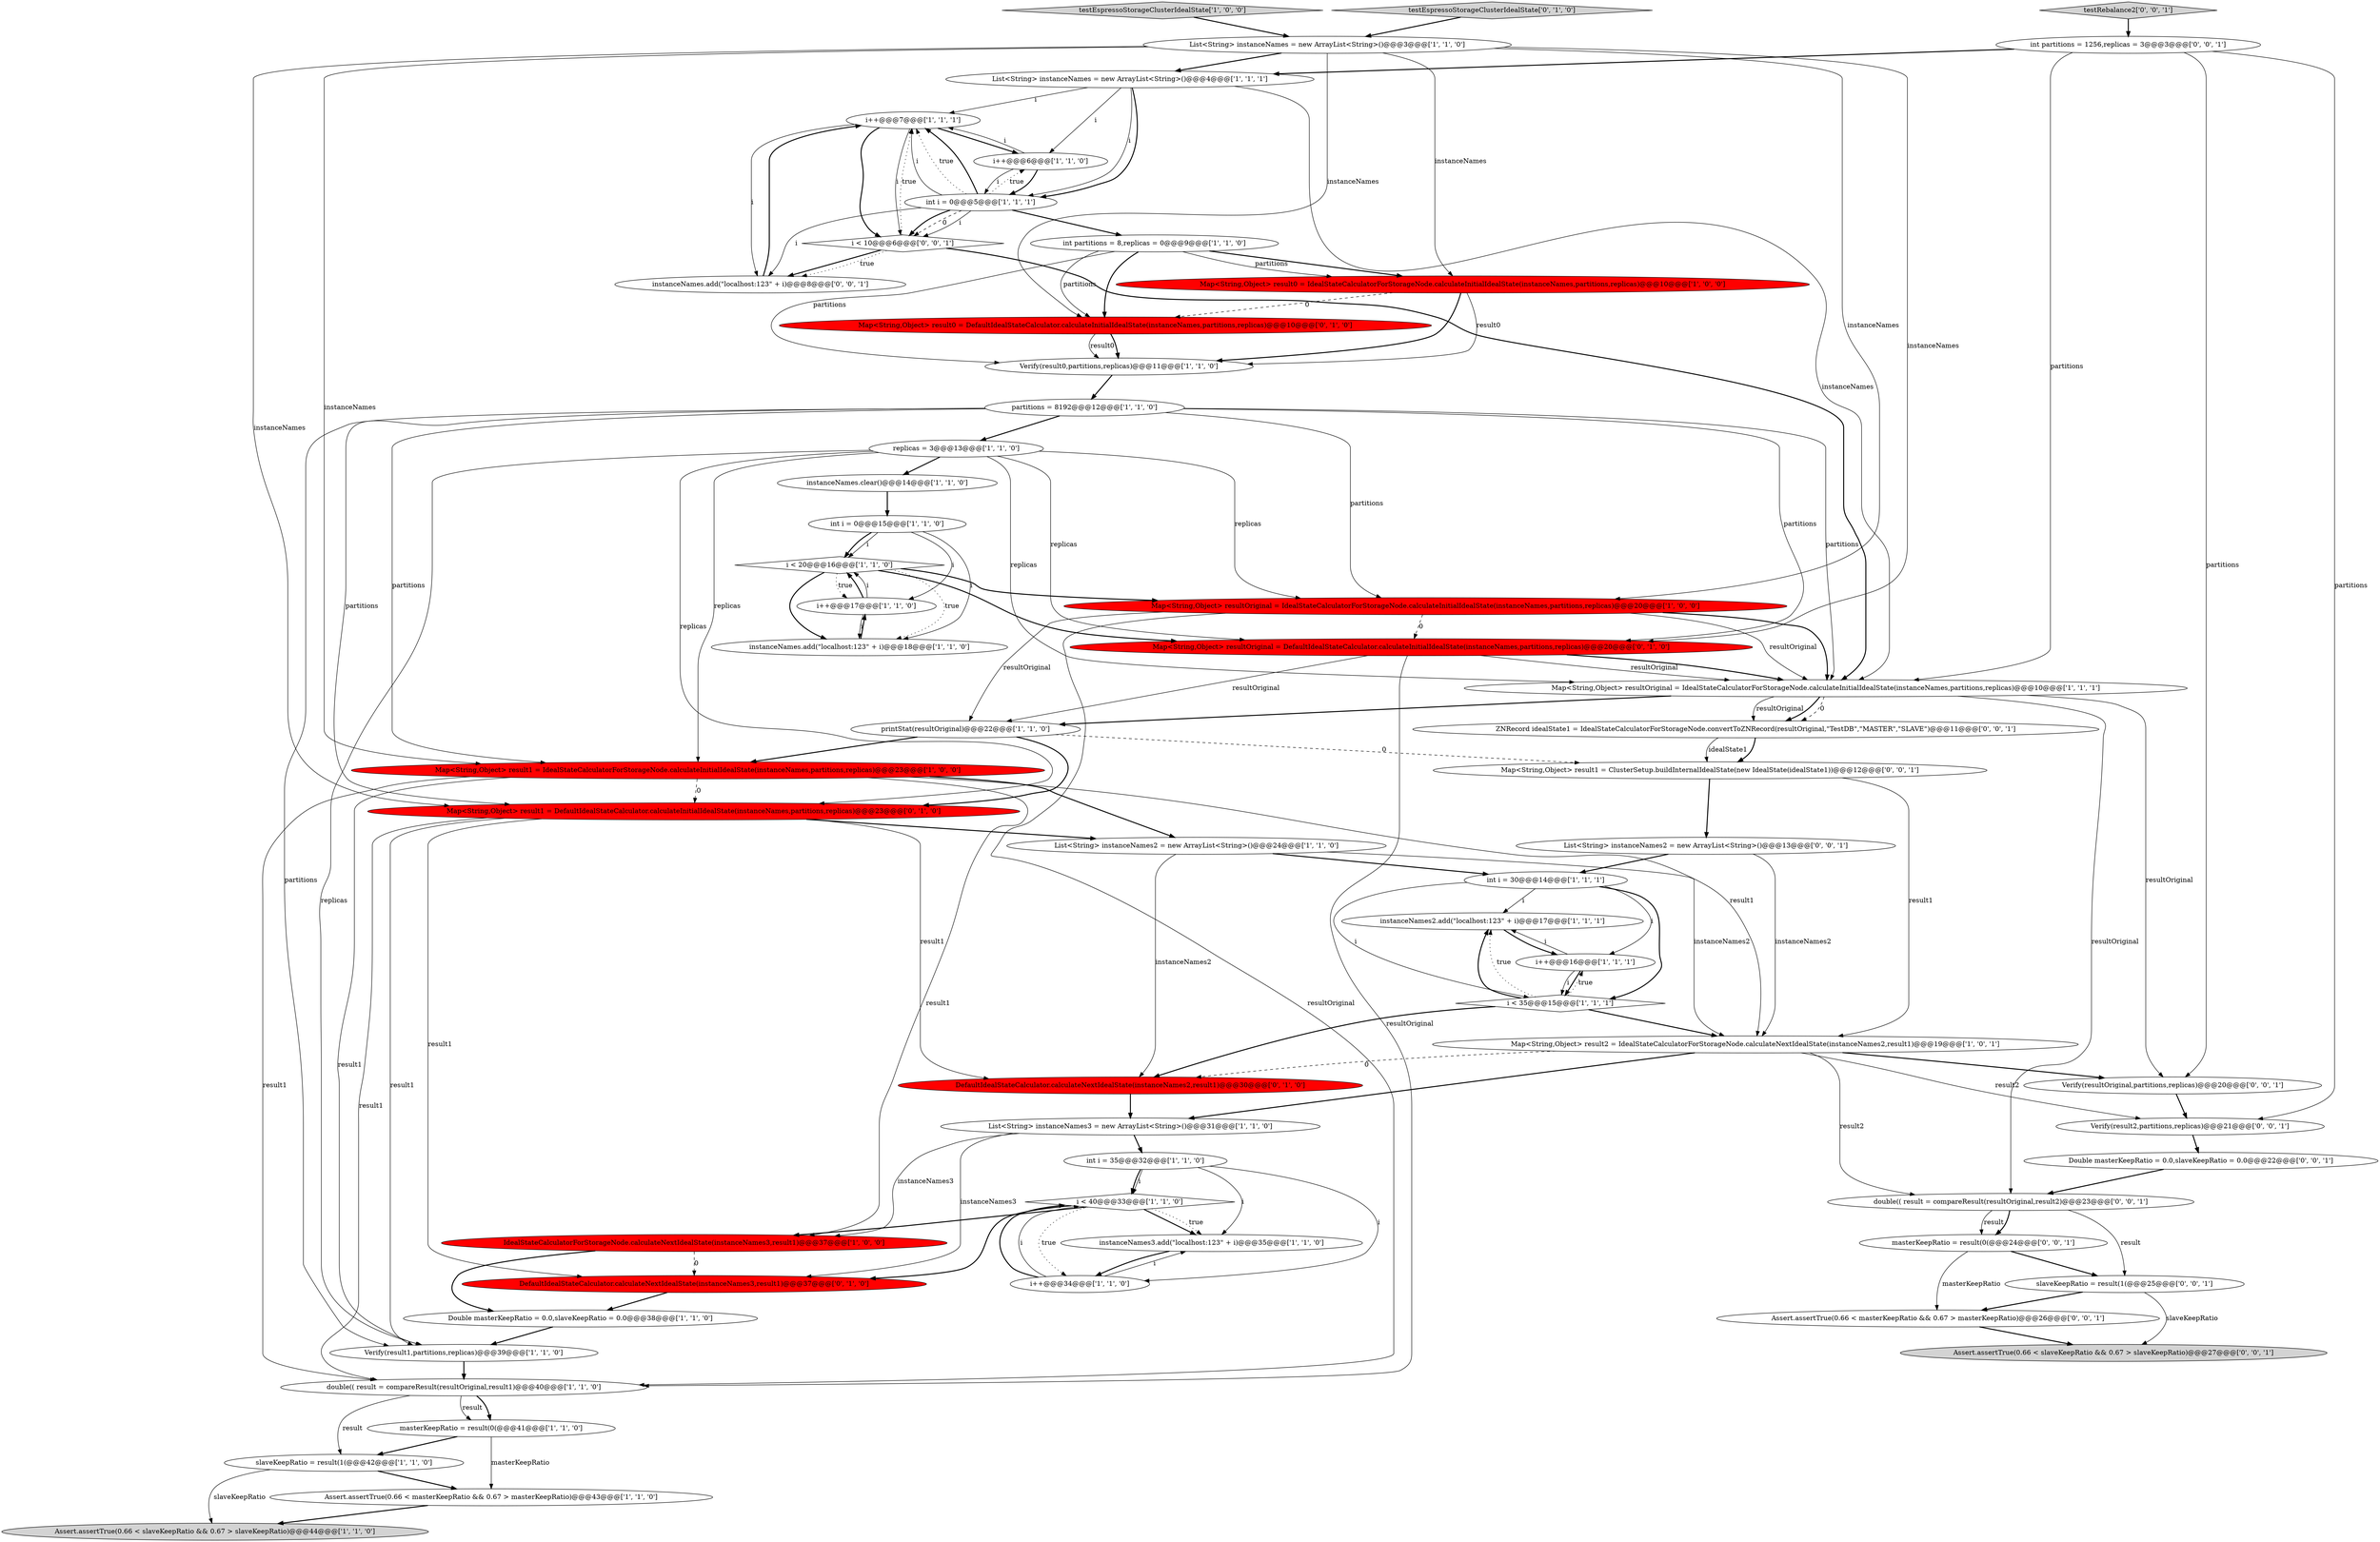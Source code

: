 digraph {
34 [style = filled, label = "Verify(result1,partitions,replicas)@@@39@@@['1', '1', '0']", fillcolor = white, shape = ellipse image = "AAA0AAABBB1BBB"];
4 [style = filled, label = "i++@@@7@@@['1', '1', '1']", fillcolor = white, shape = ellipse image = "AAA0AAABBB1BBB"];
18 [style = filled, label = "IdealStateCalculatorForStorageNode.calculateNextIdealState(instanceNames3,result1)@@@37@@@['1', '0', '0']", fillcolor = red, shape = ellipse image = "AAA1AAABBB1BBB"];
10 [style = filled, label = "i < 20@@@16@@@['1', '1', '0']", fillcolor = white, shape = diamond image = "AAA0AAABBB1BBB"];
0 [style = filled, label = "Map<String,Object> result2 = IdealStateCalculatorForStorageNode.calculateNextIdealState(instanceNames2,result1)@@@19@@@['1', '0', '1']", fillcolor = white, shape = ellipse image = "AAA0AAABBB1BBB"];
27 [style = filled, label = "slaveKeepRatio = result(1(@@@42@@@['1', '1', '0']", fillcolor = white, shape = ellipse image = "AAA0AAABBB1BBB"];
24 [style = filled, label = "i < 40@@@33@@@['1', '1', '0']", fillcolor = white, shape = diamond image = "AAA0AAABBB1BBB"];
15 [style = filled, label = "i++@@@17@@@['1', '1', '0']", fillcolor = white, shape = ellipse image = "AAA0AAABBB1BBB"];
16 [style = filled, label = "int i = 0@@@5@@@['1', '1', '1']", fillcolor = white, shape = ellipse image = "AAA0AAABBB1BBB"];
28 [style = filled, label = "Map<String,Object> result1 = IdealStateCalculatorForStorageNode.calculateInitialIdealState(instanceNames,partitions,replicas)@@@23@@@['1', '0', '0']", fillcolor = red, shape = ellipse image = "AAA1AAABBB1BBB"];
31 [style = filled, label = "int i = 0@@@15@@@['1', '1', '0']", fillcolor = white, shape = ellipse image = "AAA0AAABBB1BBB"];
51 [style = filled, label = "ZNRecord idealState1 = IdealStateCalculatorForStorageNode.convertToZNRecord(resultOriginal,\"TestDB\",\"MASTER\",\"SLAVE\")@@@11@@@['0', '0', '1']", fillcolor = white, shape = ellipse image = "AAA0AAABBB3BBB"];
53 [style = filled, label = "Assert.assertTrue(0.66 < masterKeepRatio && 0.67 > masterKeepRatio)@@@26@@@['0', '0', '1']", fillcolor = white, shape = ellipse image = "AAA0AAABBB3BBB"];
17 [style = filled, label = "Verify(result0,partitions,replicas)@@@11@@@['1', '1', '0']", fillcolor = white, shape = ellipse image = "AAA0AAABBB1BBB"];
22 [style = filled, label = "double(( result = compareResult(resultOriginal,result1)@@@40@@@['1', '1', '0']", fillcolor = white, shape = ellipse image = "AAA0AAABBB1BBB"];
52 [style = filled, label = "Verify(resultOriginal,partitions,replicas)@@@20@@@['0', '0', '1']", fillcolor = white, shape = ellipse image = "AAA0AAABBB3BBB"];
5 [style = filled, label = "Assert.assertTrue(0.66 < slaveKeepRatio && 0.67 > slaveKeepRatio)@@@44@@@['1', '1', '0']", fillcolor = lightgray, shape = ellipse image = "AAA0AAABBB1BBB"];
7 [style = filled, label = "instanceNames.add(\"localhost:123\" + i)@@@18@@@['1', '1', '0']", fillcolor = white, shape = ellipse image = "AAA0AAABBB1BBB"];
59 [style = filled, label = "Double masterKeepRatio = 0.0,slaveKeepRatio = 0.0@@@22@@@['0', '0', '1']", fillcolor = white, shape = ellipse image = "AAA0AAABBB3BBB"];
1 [style = filled, label = "instanceNames3.add(\"localhost:123\" + i)@@@35@@@['1', '1', '0']", fillcolor = white, shape = ellipse image = "AAA0AAABBB1BBB"];
33 [style = filled, label = "int i = 30@@@14@@@['1', '1', '1']", fillcolor = white, shape = ellipse image = "AAA0AAABBB1BBB"];
19 [style = filled, label = "i++@@@6@@@['1', '1', '0']", fillcolor = white, shape = ellipse image = "AAA0AAABBB1BBB"];
14 [style = filled, label = "i++@@@34@@@['1', '1', '0']", fillcolor = white, shape = ellipse image = "AAA0AAABBB1BBB"];
50 [style = filled, label = "Map<String,Object> result1 = ClusterSetup.buildInternalIdealState(new IdealState(idealState1))@@@12@@@['0', '0', '1']", fillcolor = white, shape = ellipse image = "AAA0AAABBB3BBB"];
11 [style = filled, label = "Double masterKeepRatio = 0.0,slaveKeepRatio = 0.0@@@38@@@['1', '1', '0']", fillcolor = white, shape = ellipse image = "AAA0AAABBB1BBB"];
23 [style = filled, label = "instanceNames.clear()@@@14@@@['1', '1', '0']", fillcolor = white, shape = ellipse image = "AAA0AAABBB1BBB"];
20 [style = filled, label = "partitions = 8192@@@12@@@['1', '1', '0']", fillcolor = white, shape = ellipse image = "AAA0AAABBB1BBB"];
45 [style = filled, label = "int partitions = 1256,replicas = 3@@@3@@@['0', '0', '1']", fillcolor = white, shape = ellipse image = "AAA0AAABBB3BBB"];
43 [style = filled, label = "Map<String,Object> resultOriginal = DefaultIdealStateCalculator.calculateInitialIdealState(instanceNames,partitions,replicas)@@@20@@@['0', '1', '0']", fillcolor = red, shape = ellipse image = "AAA1AAABBB2BBB"];
29 [style = filled, label = "List<String> instanceNames = new ArrayList<String>()@@@3@@@['1', '1', '0']", fillcolor = white, shape = ellipse image = "AAA0AAABBB1BBB"];
47 [style = filled, label = "Verify(result2,partitions,replicas)@@@21@@@['0', '0', '1']", fillcolor = white, shape = ellipse image = "AAA0AAABBB3BBB"];
2 [style = filled, label = "instanceNames2.add(\"localhost:123\" + i)@@@17@@@['1', '1', '1']", fillcolor = white, shape = ellipse image = "AAA0AAABBB1BBB"];
8 [style = filled, label = "List<String> instanceNames2 = new ArrayList<String>()@@@24@@@['1', '1', '0']", fillcolor = white, shape = ellipse image = "AAA0AAABBB1BBB"];
37 [style = filled, label = "Map<String,Object> result0 = IdealStateCalculatorForStorageNode.calculateInitialIdealState(instanceNames,partitions,replicas)@@@10@@@['1', '0', '0']", fillcolor = red, shape = ellipse image = "AAA1AAABBB1BBB"];
41 [style = filled, label = "testEspressoStorageClusterIdealState['0', '1', '0']", fillcolor = lightgray, shape = diamond image = "AAA0AAABBB2BBB"];
57 [style = filled, label = "Assert.assertTrue(0.66 < slaveKeepRatio && 0.67 > slaveKeepRatio)@@@27@@@['0', '0', '1']", fillcolor = lightgray, shape = ellipse image = "AAA0AAABBB3BBB"];
55 [style = filled, label = "testRebalance2['0', '0', '1']", fillcolor = lightgray, shape = diamond image = "AAA0AAABBB3BBB"];
44 [style = filled, label = "DefaultIdealStateCalculator.calculateNextIdealState(instanceNames3,result1)@@@37@@@['0', '1', '0']", fillcolor = red, shape = ellipse image = "AAA1AAABBB2BBB"];
25 [style = filled, label = "int partitions = 8,replicas = 0@@@9@@@['1', '1', '0']", fillcolor = white, shape = ellipse image = "AAA0AAABBB1BBB"];
35 [style = filled, label = "testEspressoStorageClusterIdealState['1', '0', '0']", fillcolor = lightgray, shape = diamond image = "AAA0AAABBB1BBB"];
48 [style = filled, label = "masterKeepRatio = result(0(@@@24@@@['0', '0', '1']", fillcolor = white, shape = ellipse image = "AAA0AAABBB3BBB"];
26 [style = filled, label = "Map<String,Object> resultOriginal = IdealStateCalculatorForStorageNode.calculateInitialIdealState(instanceNames,partitions,replicas)@@@20@@@['1', '0', '0']", fillcolor = red, shape = ellipse image = "AAA1AAABBB1BBB"];
9 [style = filled, label = "masterKeepRatio = result(0(@@@41@@@['1', '1', '0']", fillcolor = white, shape = ellipse image = "AAA0AAABBB1BBB"];
30 [style = filled, label = "List<String> instanceNames = new ArrayList<String>()@@@4@@@['1', '1', '1']", fillcolor = white, shape = ellipse image = "AAA0AAABBB1BBB"];
38 [style = filled, label = "i < 35@@@15@@@['1', '1', '1']", fillcolor = white, shape = diamond image = "AAA0AAABBB1BBB"];
56 [style = filled, label = "double(( result = compareResult(resultOriginal,result2)@@@23@@@['0', '0', '1']", fillcolor = white, shape = ellipse image = "AAA0AAABBB3BBB"];
40 [style = filled, label = "Map<String,Object> result1 = DefaultIdealStateCalculator.calculateInitialIdealState(instanceNames,partitions,replicas)@@@23@@@['0', '1', '0']", fillcolor = red, shape = ellipse image = "AAA1AAABBB2BBB"];
12 [style = filled, label = "List<String> instanceNames3 = new ArrayList<String>()@@@31@@@['1', '1', '0']", fillcolor = white, shape = ellipse image = "AAA0AAABBB1BBB"];
13 [style = filled, label = "replicas = 3@@@13@@@['1', '1', '0']", fillcolor = white, shape = ellipse image = "AAA0AAABBB1BBB"];
46 [style = filled, label = "slaveKeepRatio = result(1(@@@25@@@['0', '0', '1']", fillcolor = white, shape = ellipse image = "AAA0AAABBB3BBB"];
36 [style = filled, label = "int i = 35@@@32@@@['1', '1', '0']", fillcolor = white, shape = ellipse image = "AAA0AAABBB1BBB"];
49 [style = filled, label = "instanceNames.add(\"localhost:123\" + i)@@@8@@@['0', '0', '1']", fillcolor = white, shape = ellipse image = "AAA0AAABBB3BBB"];
58 [style = filled, label = "i < 10@@@6@@@['0', '0', '1']", fillcolor = white, shape = diamond image = "AAA0AAABBB3BBB"];
32 [style = filled, label = "Assert.assertTrue(0.66 < masterKeepRatio && 0.67 > masterKeepRatio)@@@43@@@['1', '1', '0']", fillcolor = white, shape = ellipse image = "AAA0AAABBB1BBB"];
3 [style = filled, label = "printStat(resultOriginal)@@@22@@@['1', '1', '0']", fillcolor = white, shape = ellipse image = "AAA0AAABBB1BBB"];
42 [style = filled, label = "Map<String,Object> result0 = DefaultIdealStateCalculator.calculateInitialIdealState(instanceNames,partitions,replicas)@@@10@@@['0', '1', '0']", fillcolor = red, shape = ellipse image = "AAA1AAABBB2BBB"];
21 [style = filled, label = "i++@@@16@@@['1', '1', '1']", fillcolor = white, shape = ellipse image = "AAA0AAABBB1BBB"];
6 [style = filled, label = "Map<String,Object> resultOriginal = IdealStateCalculatorForStorageNode.calculateInitialIdealState(instanceNames,partitions,replicas)@@@10@@@['1', '1', '1']", fillcolor = white, shape = ellipse image = "AAA0AAABBB1BBB"];
39 [style = filled, label = "DefaultIdealStateCalculator.calculateNextIdealState(instanceNames2,result1)@@@30@@@['0', '1', '0']", fillcolor = red, shape = ellipse image = "AAA1AAABBB2BBB"];
54 [style = filled, label = "List<String> instanceNames2 = new ArrayList<String>()@@@13@@@['0', '0', '1']", fillcolor = white, shape = ellipse image = "AAA0AAABBB3BBB"];
6->3 [style = bold, label=""];
14->24 [style = bold, label=""];
15->10 [style = bold, label=""];
27->32 [style = bold, label=""];
8->39 [style = solid, label="instanceNames2"];
29->30 [style = bold, label=""];
29->28 [style = solid, label="instanceNames"];
13->40 [style = solid, label="replicas"];
42->17 [style = solid, label="result0"];
29->43 [style = solid, label="instanceNames"];
46->57 [style = solid, label="slaveKeepRatio"];
6->51 [style = dashed, label="0"];
38->39 [style = bold, label=""];
45->30 [style = bold, label=""];
28->18 [style = solid, label="result1"];
26->43 [style = dashed, label="0"];
37->42 [style = dashed, label="0"];
21->2 [style = solid, label="i"];
21->38 [style = bold, label=""];
0->52 [style = bold, label=""];
38->21 [style = dotted, label="true"];
52->47 [style = bold, label=""];
6->51 [style = solid, label="resultOriginal"];
36->24 [style = bold, label=""];
51->50 [style = bold, label=""];
19->16 [style = solid, label="i"];
54->33 [style = bold, label=""];
31->10 [style = solid, label="i"];
33->2 [style = solid, label="i"];
20->43 [style = solid, label="partitions"];
10->7 [style = dotted, label="true"];
49->4 [style = bold, label=""];
16->4 [style = solid, label="i"];
50->54 [style = bold, label=""];
30->4 [style = solid, label="i"];
45->47 [style = solid, label="partitions"];
15->10 [style = solid, label="i"];
17->20 [style = bold, label=""];
25->17 [style = solid, label="partitions"];
16->58 [style = dashed, label="0"];
20->28 [style = solid, label="partitions"];
28->22 [style = solid, label="result1"];
0->47 [style = solid, label="result2"];
18->11 [style = bold, label=""];
22->9 [style = bold, label=""];
4->19 [style = bold, label=""];
24->44 [style = bold, label=""];
31->7 [style = solid, label="i"];
30->6 [style = solid, label="instanceNames"];
10->26 [style = bold, label=""];
4->49 [style = solid, label="i"];
20->26 [style = solid, label="partitions"];
26->6 [style = bold, label=""];
16->4 [style = dotted, label="true"];
24->18 [style = bold, label=""];
10->7 [style = bold, label=""];
40->44 [style = solid, label="result1"];
38->2 [style = bold, label=""];
21->38 [style = solid, label="i"];
36->24 [style = solid, label="i"];
12->18 [style = solid, label="instanceNames3"];
40->34 [style = solid, label="result1"];
14->24 [style = solid, label="i"];
0->56 [style = solid, label="result2"];
25->37 [style = bold, label=""];
2->21 [style = bold, label=""];
31->15 [style = solid, label="i"];
38->0 [style = bold, label=""];
56->48 [style = solid, label="result"];
19->4 [style = solid, label="i"];
39->12 [style = bold, label=""];
56->48 [style = bold, label=""];
16->58 [style = solid, label="i"];
13->28 [style = solid, label="replicas"];
29->37 [style = solid, label="instanceNames"];
59->56 [style = bold, label=""];
25->42 [style = solid, label="partitions"];
15->7 [style = solid, label="i"];
23->31 [style = bold, label=""];
40->22 [style = solid, label="result1"];
8->33 [style = bold, label=""];
20->13 [style = bold, label=""];
35->29 [style = bold, label=""];
10->43 [style = bold, label=""];
13->26 [style = solid, label="replicas"];
37->17 [style = solid, label="result0"];
26->3 [style = solid, label="resultOriginal"];
28->40 [style = dashed, label="0"];
0->12 [style = bold, label=""];
6->51 [style = bold, label=""];
58->4 [style = dotted, label="true"];
12->36 [style = bold, label=""];
30->16 [style = solid, label="i"];
43->3 [style = solid, label="resultOriginal"];
43->22 [style = solid, label="resultOriginal"];
51->50 [style = solid, label="idealState1"];
58->49 [style = bold, label=""];
47->59 [style = bold, label=""];
36->1 [style = solid, label="i"];
19->16 [style = bold, label=""];
48->46 [style = bold, label=""];
9->27 [style = bold, label=""];
18->44 [style = dashed, label="0"];
45->6 [style = solid, label="partitions"];
3->28 [style = bold, label=""];
13->34 [style = solid, label="replicas"];
27->5 [style = solid, label="slaveKeepRatio"];
4->58 [style = bold, label=""];
58->49 [style = dotted, label="true"];
31->10 [style = bold, label=""];
28->8 [style = bold, label=""];
48->53 [style = solid, label="masterKeepRatio"];
29->42 [style = solid, label="instanceNames"];
25->42 [style = bold, label=""];
56->46 [style = solid, label="result"];
7->15 [style = bold, label=""];
24->1 [style = bold, label=""];
16->4 [style = bold, label=""];
30->19 [style = solid, label="i"];
28->0 [style = solid, label="result1"];
9->32 [style = solid, label="masterKeepRatio"];
26->6 [style = solid, label="resultOriginal"];
43->6 [style = solid, label="resultOriginal"];
16->58 [style = bold, label=""];
6->52 [style = solid, label="resultOriginal"];
26->22 [style = solid, label="resultOriginal"];
16->19 [style = dotted, label="true"];
32->5 [style = bold, label=""];
29->26 [style = solid, label="instanceNames"];
24->1 [style = dotted, label="true"];
25->37 [style = solid, label="partitions"];
50->0 [style = solid, label="result1"];
24->14 [style = dotted, label="true"];
3->40 [style = bold, label=""];
28->34 [style = solid, label="result1"];
53->57 [style = bold, label=""];
41->29 [style = bold, label=""];
42->17 [style = bold, label=""];
37->17 [style = bold, label=""];
16->49 [style = solid, label="i"];
46->53 [style = bold, label=""];
8->0 [style = solid, label="instanceNames2"];
54->0 [style = solid, label="instanceNames2"];
20->6 [style = solid, label="partitions"];
4->58 [style = solid, label="i"];
13->6 [style = solid, label="replicas"];
16->25 [style = bold, label=""];
33->21 [style = solid, label="i"];
22->9 [style = solid, label="result"];
0->39 [style = dashed, label="0"];
45->52 [style = solid, label="partitions"];
43->6 [style = bold, label=""];
20->40 [style = solid, label="partitions"];
34->22 [style = bold, label=""];
10->15 [style = dotted, label="true"];
6->56 [style = solid, label="resultOriginal"];
11->34 [style = bold, label=""];
29->40 [style = solid, label="instanceNames"];
12->44 [style = solid, label="instanceNames3"];
3->50 [style = dashed, label="0"];
22->27 [style = solid, label="result"];
38->2 [style = dotted, label="true"];
20->34 [style = solid, label="partitions"];
33->38 [style = solid, label="i"];
14->1 [style = solid, label="i"];
13->23 [style = bold, label=""];
44->11 [style = bold, label=""];
33->38 [style = bold, label=""];
58->6 [style = bold, label=""];
1->14 [style = bold, label=""];
30->16 [style = bold, label=""];
13->43 [style = solid, label="replicas"];
55->45 [style = bold, label=""];
40->8 [style = bold, label=""];
40->39 [style = solid, label="result1"];
36->14 [style = solid, label="i"];
}
